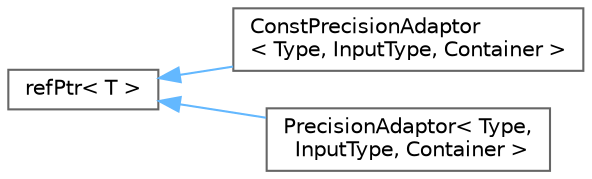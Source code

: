 digraph "Graphical Class Hierarchy"
{
 // LATEX_PDF_SIZE
  bgcolor="transparent";
  edge [fontname=Helvetica,fontsize=10,labelfontname=Helvetica,labelfontsize=10];
  node [fontname=Helvetica,fontsize=10,shape=box,height=0.2,width=0.4];
  rankdir="LR";
  Node0 [id="Node000000",label="refPtr\< T \>",height=0.2,width=0.4,color="grey40", fillcolor="white", style="filled",URL="$classFoam_1_1refPtr.html",tooltip="A class for managing references or pointers (no reference counting)"];
  Node0 -> Node1 [id="edge5251_Node000000_Node000001",dir="back",color="steelblue1",style="solid",tooltip=" "];
  Node1 [id="Node000001",label="ConstPrecisionAdaptor\l\< Type, InputType, Container \>",height=0.2,width=0.4,color="grey40", fillcolor="white", style="filled",URL="$classFoam_1_1ConstPrecisionAdaptor.html",tooltip=" "];
  Node0 -> Node2 [id="edge5252_Node000000_Node000002",dir="back",color="steelblue1",style="solid",tooltip=" "];
  Node2 [id="Node000002",label="PrecisionAdaptor\< Type,\l InputType, Container \>",height=0.2,width=0.4,color="grey40", fillcolor="white", style="filled",URL="$classFoam_1_1PrecisionAdaptor.html",tooltip="Conversion adaptor for Field/List that either wrap the input as a reference, or creates a temporary p..."];
}
